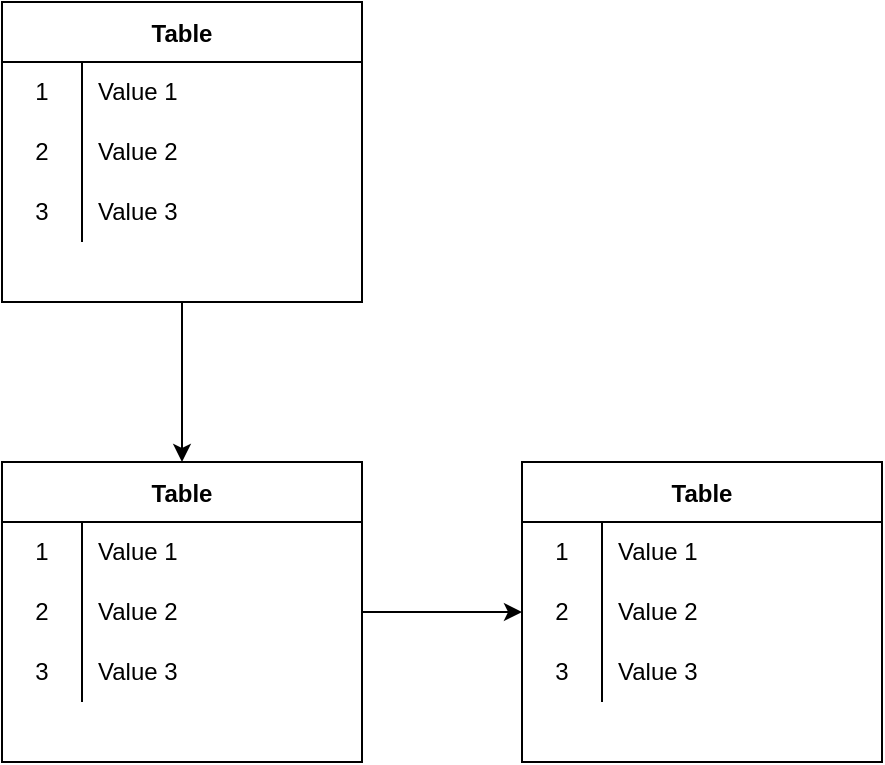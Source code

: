 <mxfile version="17.2.1" type="github"><diagram id="9lZxH68NhKxm9Qjr-kBc" name="第 1 页"><mxGraphModel dx="1974" dy="1146" grid="1" gridSize="10" guides="1" tooltips="1" connect="1" arrows="1" fold="1" page="1" pageScale="1" pageWidth="827" pageHeight="1169" math="0" shadow="0"><root><mxCell id="0"/><mxCell id="1" parent="0"/><mxCell id="X8H_NSH3JVuGT2bZ7lfl-22" value="" style="edgeStyle=orthogonalEdgeStyle;rounded=0;orthogonalLoop=1;jettySize=auto;html=1;" parent="1" source="X8H_NSH3JVuGT2bZ7lfl-2" target="X8H_NSH3JVuGT2bZ7lfl-12" edge="1"><mxGeometry relative="1" as="geometry"/></mxCell><mxCell id="X8H_NSH3JVuGT2bZ7lfl-2" value="Table" style="shape=table;startSize=30;container=1;collapsible=0;childLayout=tableLayout;fixedRows=1;rowLines=0;fontStyle=1;" parent="1" vertex="1"><mxGeometry x="100" y="120" width="180" height="150" as="geometry"/></mxCell><mxCell id="X8H_NSH3JVuGT2bZ7lfl-3" value="" style="shape=tableRow;horizontal=0;startSize=0;swimlaneHead=0;swimlaneBody=0;top=0;left=0;bottom=0;right=0;collapsible=0;dropTarget=0;fillColor=none;points=[[0,0.5],[1,0.5]];portConstraint=eastwest;" parent="X8H_NSH3JVuGT2bZ7lfl-2" vertex="1"><mxGeometry y="30" width="180" height="30" as="geometry"/></mxCell><mxCell id="X8H_NSH3JVuGT2bZ7lfl-4" value="1" style="shape=partialRectangle;html=1;whiteSpace=wrap;connectable=0;fillColor=none;top=0;left=0;bottom=0;right=0;overflow=hidden;pointerEvents=1;" parent="X8H_NSH3JVuGT2bZ7lfl-3" vertex="1"><mxGeometry width="40" height="30" as="geometry"><mxRectangle width="40" height="30" as="alternateBounds"/></mxGeometry></mxCell><mxCell id="X8H_NSH3JVuGT2bZ7lfl-5" value="Value 1" style="shape=partialRectangle;html=1;whiteSpace=wrap;connectable=0;fillColor=none;top=0;left=0;bottom=0;right=0;align=left;spacingLeft=6;overflow=hidden;" parent="X8H_NSH3JVuGT2bZ7lfl-3" vertex="1"><mxGeometry x="40" width="140" height="30" as="geometry"><mxRectangle width="140" height="30" as="alternateBounds"/></mxGeometry></mxCell><mxCell id="X8H_NSH3JVuGT2bZ7lfl-6" value="" style="shape=tableRow;horizontal=0;startSize=0;swimlaneHead=0;swimlaneBody=0;top=0;left=0;bottom=0;right=0;collapsible=0;dropTarget=0;fillColor=none;points=[[0,0.5],[1,0.5]];portConstraint=eastwest;" parent="X8H_NSH3JVuGT2bZ7lfl-2" vertex="1"><mxGeometry y="60" width="180" height="30" as="geometry"/></mxCell><mxCell id="X8H_NSH3JVuGT2bZ7lfl-7" value="2" style="shape=partialRectangle;html=1;whiteSpace=wrap;connectable=0;fillColor=none;top=0;left=0;bottom=0;right=0;overflow=hidden;" parent="X8H_NSH3JVuGT2bZ7lfl-6" vertex="1"><mxGeometry width="40" height="30" as="geometry"><mxRectangle width="40" height="30" as="alternateBounds"/></mxGeometry></mxCell><mxCell id="X8H_NSH3JVuGT2bZ7lfl-8" value="Value 2" style="shape=partialRectangle;html=1;whiteSpace=wrap;connectable=0;fillColor=none;top=0;left=0;bottom=0;right=0;align=left;spacingLeft=6;overflow=hidden;" parent="X8H_NSH3JVuGT2bZ7lfl-6" vertex="1"><mxGeometry x="40" width="140" height="30" as="geometry"><mxRectangle width="140" height="30" as="alternateBounds"/></mxGeometry></mxCell><mxCell id="X8H_NSH3JVuGT2bZ7lfl-9" value="" style="shape=tableRow;horizontal=0;startSize=0;swimlaneHead=0;swimlaneBody=0;top=0;left=0;bottom=0;right=0;collapsible=0;dropTarget=0;fillColor=none;points=[[0,0.5],[1,0.5]];portConstraint=eastwest;" parent="X8H_NSH3JVuGT2bZ7lfl-2" vertex="1"><mxGeometry y="90" width="180" height="30" as="geometry"/></mxCell><mxCell id="X8H_NSH3JVuGT2bZ7lfl-10" value="3" style="shape=partialRectangle;html=1;whiteSpace=wrap;connectable=0;fillColor=none;top=0;left=0;bottom=0;right=0;overflow=hidden;" parent="X8H_NSH3JVuGT2bZ7lfl-9" vertex="1"><mxGeometry width="40" height="30" as="geometry"><mxRectangle width="40" height="30" as="alternateBounds"/></mxGeometry></mxCell><mxCell id="X8H_NSH3JVuGT2bZ7lfl-11" value="Value 3" style="shape=partialRectangle;html=1;whiteSpace=wrap;connectable=0;fillColor=none;top=0;left=0;bottom=0;right=0;align=left;spacingLeft=6;overflow=hidden;" parent="X8H_NSH3JVuGT2bZ7lfl-9" vertex="1"><mxGeometry x="40" width="140" height="30" as="geometry"><mxRectangle width="140" height="30" as="alternateBounds"/></mxGeometry></mxCell><mxCell id="X8H_NSH3JVuGT2bZ7lfl-33" value="" style="edgeStyle=orthogonalEdgeStyle;rounded=0;orthogonalLoop=1;jettySize=auto;html=1;" parent="1" source="X8H_NSH3JVuGT2bZ7lfl-12" target="X8H_NSH3JVuGT2bZ7lfl-23" edge="1"><mxGeometry relative="1" as="geometry"/></mxCell><mxCell id="X8H_NSH3JVuGT2bZ7lfl-12" value="Table" style="shape=table;startSize=30;container=1;collapsible=0;childLayout=tableLayout;fixedRows=1;rowLines=0;fontStyle=1;" parent="1" vertex="1"><mxGeometry x="100" y="350" width="180" height="150" as="geometry"/></mxCell><mxCell id="X8H_NSH3JVuGT2bZ7lfl-13" value="" style="shape=tableRow;horizontal=0;startSize=0;swimlaneHead=0;swimlaneBody=0;top=0;left=0;bottom=0;right=0;collapsible=0;dropTarget=0;fillColor=none;points=[[0,0.5],[1,0.5]];portConstraint=eastwest;" parent="X8H_NSH3JVuGT2bZ7lfl-12" vertex="1"><mxGeometry y="30" width="180" height="30" as="geometry"/></mxCell><mxCell id="X8H_NSH3JVuGT2bZ7lfl-14" value="1" style="shape=partialRectangle;html=1;whiteSpace=wrap;connectable=0;fillColor=none;top=0;left=0;bottom=0;right=0;overflow=hidden;pointerEvents=1;" parent="X8H_NSH3JVuGT2bZ7lfl-13" vertex="1"><mxGeometry width="40" height="30" as="geometry"><mxRectangle width="40" height="30" as="alternateBounds"/></mxGeometry></mxCell><mxCell id="X8H_NSH3JVuGT2bZ7lfl-15" value="Value 1" style="shape=partialRectangle;html=1;whiteSpace=wrap;connectable=0;fillColor=none;top=0;left=0;bottom=0;right=0;align=left;spacingLeft=6;overflow=hidden;" parent="X8H_NSH3JVuGT2bZ7lfl-13" vertex="1"><mxGeometry x="40" width="140" height="30" as="geometry"><mxRectangle width="140" height="30" as="alternateBounds"/></mxGeometry></mxCell><mxCell id="X8H_NSH3JVuGT2bZ7lfl-16" value="" style="shape=tableRow;horizontal=0;startSize=0;swimlaneHead=0;swimlaneBody=0;top=0;left=0;bottom=0;right=0;collapsible=0;dropTarget=0;fillColor=none;points=[[0,0.5],[1,0.5]];portConstraint=eastwest;" parent="X8H_NSH3JVuGT2bZ7lfl-12" vertex="1"><mxGeometry y="60" width="180" height="30" as="geometry"/></mxCell><mxCell id="X8H_NSH3JVuGT2bZ7lfl-17" value="2" style="shape=partialRectangle;html=1;whiteSpace=wrap;connectable=0;fillColor=none;top=0;left=0;bottom=0;right=0;overflow=hidden;" parent="X8H_NSH3JVuGT2bZ7lfl-16" vertex="1"><mxGeometry width="40" height="30" as="geometry"><mxRectangle width="40" height="30" as="alternateBounds"/></mxGeometry></mxCell><mxCell id="X8H_NSH3JVuGT2bZ7lfl-18" value="Value 2" style="shape=partialRectangle;html=1;whiteSpace=wrap;connectable=0;fillColor=none;top=0;left=0;bottom=0;right=0;align=left;spacingLeft=6;overflow=hidden;" parent="X8H_NSH3JVuGT2bZ7lfl-16" vertex="1"><mxGeometry x="40" width="140" height="30" as="geometry"><mxRectangle width="140" height="30" as="alternateBounds"/></mxGeometry></mxCell><mxCell id="X8H_NSH3JVuGT2bZ7lfl-19" value="" style="shape=tableRow;horizontal=0;startSize=0;swimlaneHead=0;swimlaneBody=0;top=0;left=0;bottom=0;right=0;collapsible=0;dropTarget=0;fillColor=none;points=[[0,0.5],[1,0.5]];portConstraint=eastwest;" parent="X8H_NSH3JVuGT2bZ7lfl-12" vertex="1"><mxGeometry y="90" width="180" height="30" as="geometry"/></mxCell><mxCell id="X8H_NSH3JVuGT2bZ7lfl-20" value="3" style="shape=partialRectangle;html=1;whiteSpace=wrap;connectable=0;fillColor=none;top=0;left=0;bottom=0;right=0;overflow=hidden;" parent="X8H_NSH3JVuGT2bZ7lfl-19" vertex="1"><mxGeometry width="40" height="30" as="geometry"><mxRectangle width="40" height="30" as="alternateBounds"/></mxGeometry></mxCell><mxCell id="X8H_NSH3JVuGT2bZ7lfl-21" value="Value 3" style="shape=partialRectangle;html=1;whiteSpace=wrap;connectable=0;fillColor=none;top=0;left=0;bottom=0;right=0;align=left;spacingLeft=6;overflow=hidden;" parent="X8H_NSH3JVuGT2bZ7lfl-19" vertex="1"><mxGeometry x="40" width="140" height="30" as="geometry"><mxRectangle width="140" height="30" as="alternateBounds"/></mxGeometry></mxCell><mxCell id="X8H_NSH3JVuGT2bZ7lfl-23" value="Table" style="shape=table;startSize=30;container=1;collapsible=0;childLayout=tableLayout;fixedRows=1;rowLines=0;fontStyle=1;" parent="1" vertex="1"><mxGeometry x="360" y="350" width="180" height="150" as="geometry"/></mxCell><mxCell id="X8H_NSH3JVuGT2bZ7lfl-24" value="" style="shape=tableRow;horizontal=0;startSize=0;swimlaneHead=0;swimlaneBody=0;top=0;left=0;bottom=0;right=0;collapsible=0;dropTarget=0;fillColor=none;points=[[0,0.5],[1,0.5]];portConstraint=eastwest;" parent="X8H_NSH3JVuGT2bZ7lfl-23" vertex="1"><mxGeometry y="30" width="180" height="30" as="geometry"/></mxCell><mxCell id="X8H_NSH3JVuGT2bZ7lfl-25" value="1" style="shape=partialRectangle;html=1;whiteSpace=wrap;connectable=0;fillColor=none;top=0;left=0;bottom=0;right=0;overflow=hidden;pointerEvents=1;" parent="X8H_NSH3JVuGT2bZ7lfl-24" vertex="1"><mxGeometry width="40" height="30" as="geometry"><mxRectangle width="40" height="30" as="alternateBounds"/></mxGeometry></mxCell><mxCell id="X8H_NSH3JVuGT2bZ7lfl-26" value="Value 1" style="shape=partialRectangle;html=1;whiteSpace=wrap;connectable=0;fillColor=none;top=0;left=0;bottom=0;right=0;align=left;spacingLeft=6;overflow=hidden;" parent="X8H_NSH3JVuGT2bZ7lfl-24" vertex="1"><mxGeometry x="40" width="140" height="30" as="geometry"><mxRectangle width="140" height="30" as="alternateBounds"/></mxGeometry></mxCell><mxCell id="X8H_NSH3JVuGT2bZ7lfl-27" value="" style="shape=tableRow;horizontal=0;startSize=0;swimlaneHead=0;swimlaneBody=0;top=0;left=0;bottom=0;right=0;collapsible=0;dropTarget=0;fillColor=none;points=[[0,0.5],[1,0.5]];portConstraint=eastwest;" parent="X8H_NSH3JVuGT2bZ7lfl-23" vertex="1"><mxGeometry y="60" width="180" height="30" as="geometry"/></mxCell><mxCell id="X8H_NSH3JVuGT2bZ7lfl-28" value="2" style="shape=partialRectangle;html=1;whiteSpace=wrap;connectable=0;fillColor=none;top=0;left=0;bottom=0;right=0;overflow=hidden;" parent="X8H_NSH3JVuGT2bZ7lfl-27" vertex="1"><mxGeometry width="40" height="30" as="geometry"><mxRectangle width="40" height="30" as="alternateBounds"/></mxGeometry></mxCell><mxCell id="X8H_NSH3JVuGT2bZ7lfl-29" value="Value 2" style="shape=partialRectangle;html=1;whiteSpace=wrap;connectable=0;fillColor=none;top=0;left=0;bottom=0;right=0;align=left;spacingLeft=6;overflow=hidden;" parent="X8H_NSH3JVuGT2bZ7lfl-27" vertex="1"><mxGeometry x="40" width="140" height="30" as="geometry"><mxRectangle width="140" height="30" as="alternateBounds"/></mxGeometry></mxCell><mxCell id="X8H_NSH3JVuGT2bZ7lfl-30" value="" style="shape=tableRow;horizontal=0;startSize=0;swimlaneHead=0;swimlaneBody=0;top=0;left=0;bottom=0;right=0;collapsible=0;dropTarget=0;fillColor=none;points=[[0,0.5],[1,0.5]];portConstraint=eastwest;" parent="X8H_NSH3JVuGT2bZ7lfl-23" vertex="1"><mxGeometry y="90" width="180" height="30" as="geometry"/></mxCell><mxCell id="X8H_NSH3JVuGT2bZ7lfl-31" value="3" style="shape=partialRectangle;html=1;whiteSpace=wrap;connectable=0;fillColor=none;top=0;left=0;bottom=0;right=0;overflow=hidden;" parent="X8H_NSH3JVuGT2bZ7lfl-30" vertex="1"><mxGeometry width="40" height="30" as="geometry"><mxRectangle width="40" height="30" as="alternateBounds"/></mxGeometry></mxCell><mxCell id="X8H_NSH3JVuGT2bZ7lfl-32" value="Value 3" style="shape=partialRectangle;html=1;whiteSpace=wrap;connectable=0;fillColor=none;top=0;left=0;bottom=0;right=0;align=left;spacingLeft=6;overflow=hidden;" parent="X8H_NSH3JVuGT2bZ7lfl-30" vertex="1"><mxGeometry x="40" width="140" height="30" as="geometry"><mxRectangle width="140" height="30" as="alternateBounds"/></mxGeometry></mxCell></root></mxGraphModel></diagram></mxfile>